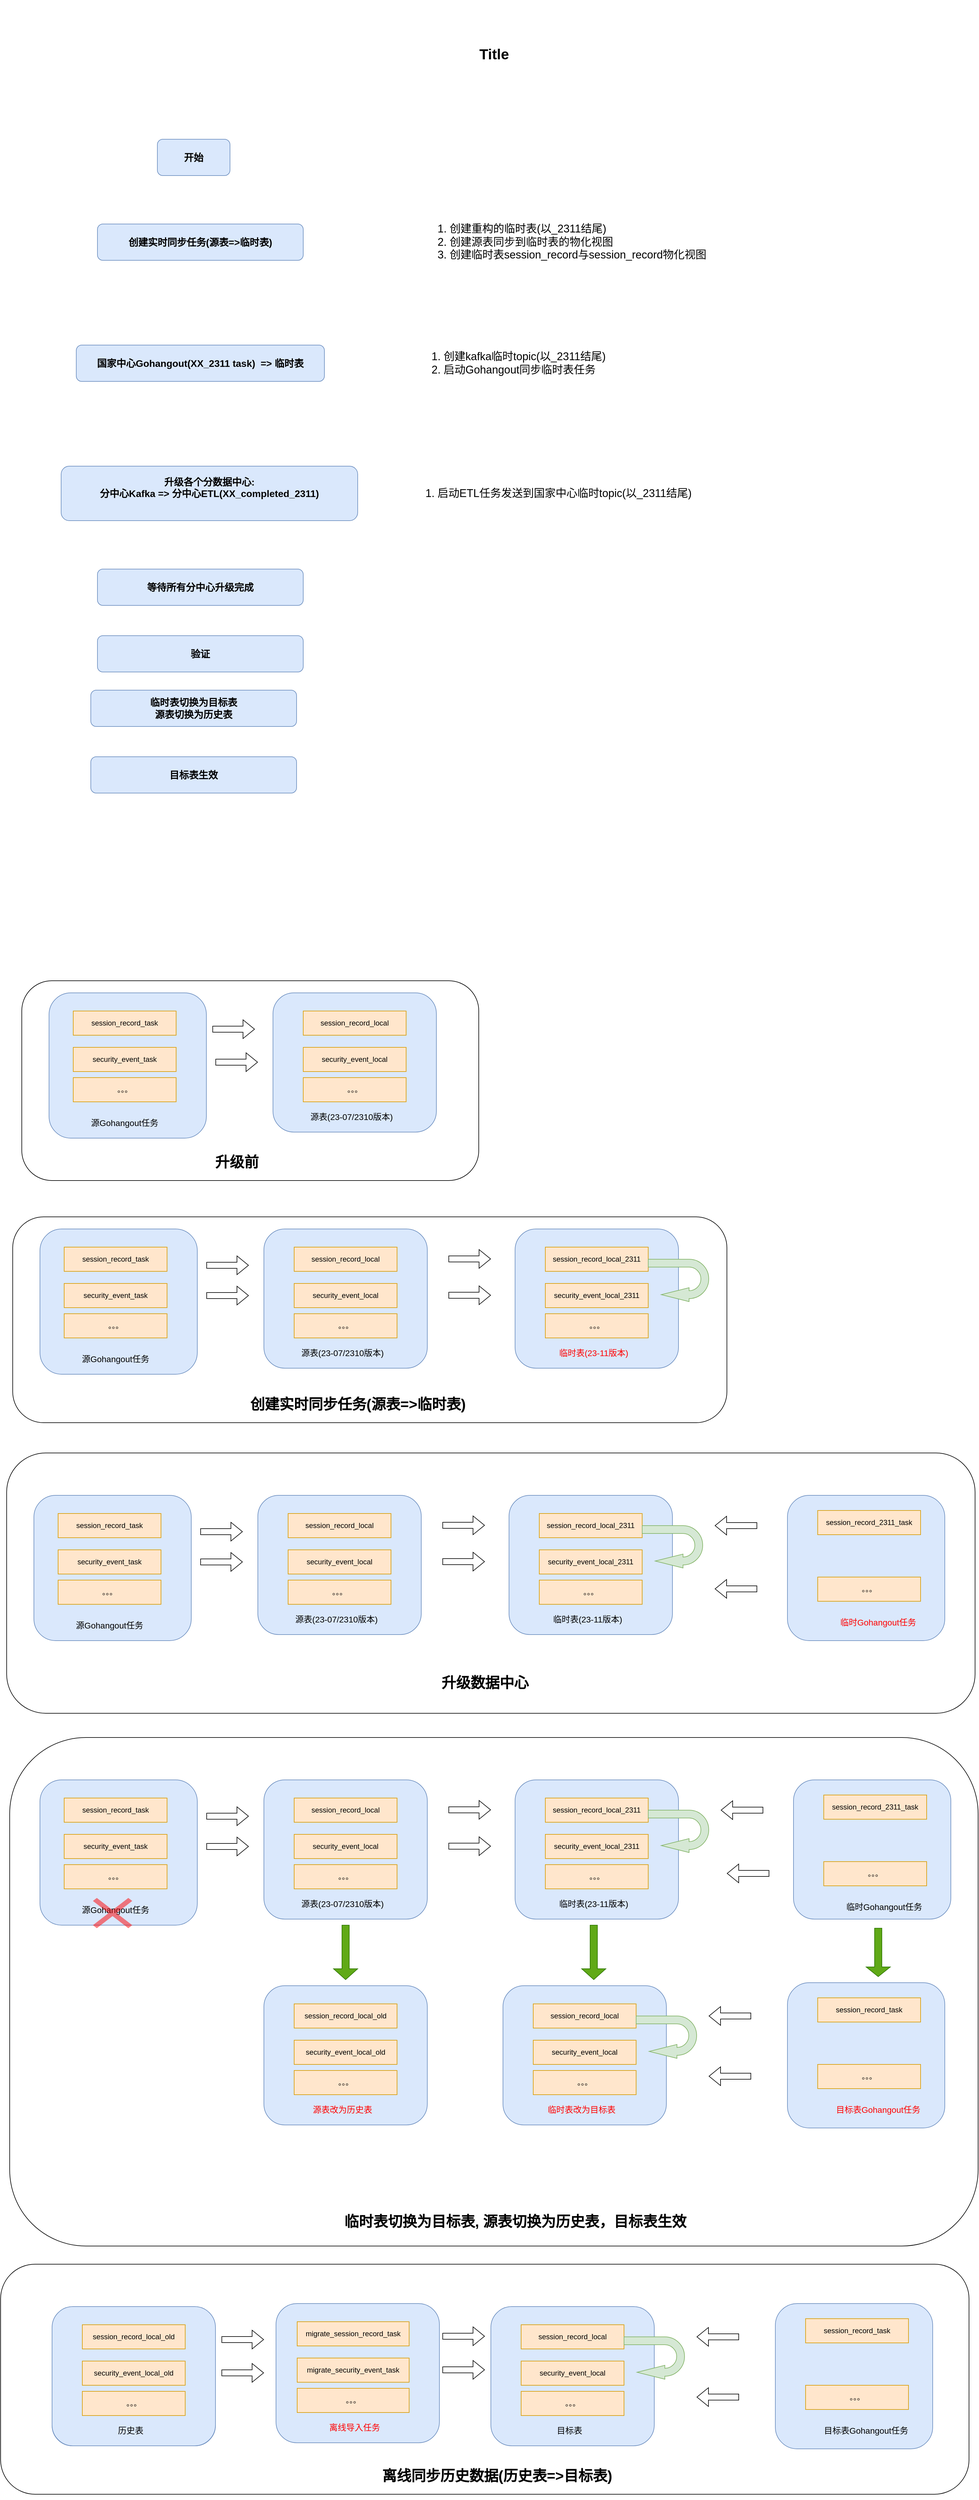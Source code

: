 <mxfile version="22.1.0" type="github">
  <diagram name="Page-1" id="74b105a0-9070-1c63-61bc-23e55f88626e">
    <mxGraphModel dx="2183" dy="2416" grid="1" gridSize="10" guides="1" tooltips="1" connect="1" arrows="1" fold="1" page="1" pageScale="1.5" pageWidth="1169" pageHeight="826" background="none" math="0" shadow="0">
      <root>
        <mxCell id="0" style=";html=1;" />
        <mxCell id="1" style=";html=1;" parent="0" />
        <mxCell id="10b056a9c633e61c-30" value="Title" style="text;strokeColor=none;fillColor=none;html=1;fontSize=24;fontStyle=1;verticalAlign=middle;align=center;" parent="1" vertex="1">
          <mxGeometry x="50" y="-180" width="1590" height="180" as="geometry" />
        </mxCell>
        <mxCell id="Q2I1ikt3H9KRh0XBNsud-1" value="&lt;font style=&quot;font-size: 16px;&quot;&gt;&lt;b&gt;创建实时同步任务(源表=&amp;gt;临时表)&lt;/b&gt;&lt;/font&gt;" style="rounded=1;whiteSpace=wrap;html=1;fillColor=#dae8fc;strokeColor=#6c8ebf;" vertex="1" parent="1">
          <mxGeometry x="190" y="190" width="340" height="60" as="geometry" />
        </mxCell>
        <mxCell id="Q2I1ikt3H9KRh0XBNsud-2" value="&lt;font style=&quot;font-size: 16px;&quot;&gt;&lt;b&gt;开始&lt;/b&gt;&lt;/font&gt;" style="rounded=1;whiteSpace=wrap;html=1;fillColor=#dae8fc;strokeColor=#6c8ebf;" vertex="1" parent="1">
          <mxGeometry x="289" y="50" width="120" height="60" as="geometry" />
        </mxCell>
        <mxCell id="Q2I1ikt3H9KRh0XBNsud-4" value="&lt;ol style=&quot;font-size: 18px;&quot;&gt;&lt;li style=&quot;&quot;&gt;创建重构的临时表(以_2311结尾)&lt;/li&gt;&lt;li&gt;创建源表同步到临时表的物化视图&lt;/li&gt;&lt;li&gt;创建临时表session_record与session_record物化视图&lt;/li&gt;&lt;/ol&gt;" style="text;strokeColor=none;fillColor=none;html=1;whiteSpace=wrap;verticalAlign=middle;overflow=hidden;" vertex="1" parent="1">
          <mxGeometry x="730" y="165" width="560" height="110" as="geometry" />
        </mxCell>
        <mxCell id="Q2I1ikt3H9KRh0XBNsud-16" value="&lt;font style=&quot;font-size: 16px;&quot;&gt;&lt;b&gt;国家中心Gohangout(XX_2311 task)&amp;nbsp; =&amp;gt; 临时表&lt;/b&gt;&lt;/font&gt;" style="rounded=1;whiteSpace=wrap;html=1;fillColor=#dae8fc;strokeColor=#6c8ebf;" vertex="1" parent="1">
          <mxGeometry x="155" y="390" width="410" height="60" as="geometry" />
        </mxCell>
        <mxCell id="Q2I1ikt3H9KRh0XBNsud-17" value="&lt;font style=&quot;font-size: 16px;&quot;&gt;&lt;b&gt;&lt;span style=&quot;font-size: 16px;&quot;&gt;升级各个分数据中心:&lt;br&gt;&lt;/span&gt;分中心Kafka =&amp;gt; 分中心ETL(XX_completed_2311)&lt;br&gt;&lt;br&gt;&lt;/b&gt;&lt;/font&gt;" style="rounded=1;whiteSpace=wrap;html=1;fillColor=#dae8fc;strokeColor=#6c8ebf;" vertex="1" parent="1">
          <mxGeometry x="130" y="590" width="490" height="90" as="geometry" />
        </mxCell>
        <mxCell id="Q2I1ikt3H9KRh0XBNsud-18" value="&lt;ol style=&quot;font-size: 18px;&quot;&gt;&lt;li style=&quot;&quot;&gt;创建kafka临时topic(以_2311结尾)&lt;/li&gt;&lt;li&gt;启动Gohangout同步临时表任务&lt;/li&gt;&lt;/ol&gt;" style="text;strokeColor=none;fillColor=none;html=1;whiteSpace=wrap;verticalAlign=middle;overflow=hidden;" vertex="1" parent="1">
          <mxGeometry x="720" y="365" width="420" height="110" as="geometry" />
        </mxCell>
        <mxCell id="Q2I1ikt3H9KRh0XBNsud-19" value="&lt;ol style=&quot;font-size: 18px;&quot;&gt;&lt;li style=&quot;&quot;&gt;启动ETL任务发送到国家中心临时topic(以_2311结尾)&lt;/li&gt;&lt;/ol&gt;" style="text;strokeColor=none;fillColor=none;html=1;whiteSpace=wrap;verticalAlign=middle;overflow=hidden;" vertex="1" parent="1">
          <mxGeometry x="710" y="580" width="520" height="110" as="geometry" />
        </mxCell>
        <mxCell id="Q2I1ikt3H9KRh0XBNsud-20" value="&lt;font style=&quot;font-size: 16px;&quot;&gt;&lt;b&gt;等待所有分中心升级完成&lt;/b&gt;&lt;/font&gt;" style="rounded=1;whiteSpace=wrap;html=1;fillColor=#dae8fc;strokeColor=#6c8ebf;" vertex="1" parent="1">
          <mxGeometry x="190" y="760" width="340" height="60" as="geometry" />
        </mxCell>
        <mxCell id="Q2I1ikt3H9KRh0XBNsud-21" value="&lt;b&gt;&lt;font style=&quot;font-size: 16px;&quot;&gt;临时表切换为目标表&lt;br&gt;源表切换为历史表&lt;/font&gt;&lt;/b&gt;" style="rounded=1;whiteSpace=wrap;html=1;fillColor=#dae8fc;strokeColor=#6c8ebf;" vertex="1" parent="1">
          <mxGeometry x="179" y="960" width="340" height="60" as="geometry" />
        </mxCell>
        <mxCell id="Q2I1ikt3H9KRh0XBNsud-22" value="&lt;font style=&quot;font-size: 16px;&quot;&gt;&lt;b&gt;目标表生效&lt;/b&gt;&lt;/font&gt;" style="rounded=1;whiteSpace=wrap;html=1;fillColor=#dae8fc;strokeColor=#6c8ebf;" vertex="1" parent="1">
          <mxGeometry x="179" y="1070" width="340" height="60" as="geometry" />
        </mxCell>
        <mxCell id="Q2I1ikt3H9KRh0XBNsud-23" value="&lt;span style=&quot;font-size: 16px;&quot;&gt;&lt;b&gt;验证&lt;/b&gt;&lt;/span&gt;" style="rounded=1;whiteSpace=wrap;html=1;fillColor=#dae8fc;strokeColor=#6c8ebf;" vertex="1" parent="1">
          <mxGeometry x="190" y="870" width="340" height="60" as="geometry" />
        </mxCell>
        <mxCell id="Q2I1ikt3H9KRh0XBNsud-24" value="" style="rounded=1;whiteSpace=wrap;html=1;" vertex="1" parent="1">
          <mxGeometry x="65" y="1440" width="755" height="330" as="geometry" />
        </mxCell>
        <mxCell id="Q2I1ikt3H9KRh0XBNsud-25" value="" style="rounded=1;whiteSpace=wrap;html=1;fillColor=#dae8fc;strokeColor=#6c8ebf;" vertex="1" parent="1">
          <mxGeometry x="480" y="1460" width="270" height="230" as="geometry" />
        </mxCell>
        <mxCell id="Q2I1ikt3H9KRh0XBNsud-26" value="" style="rounded=1;whiteSpace=wrap;html=1;fillColor=#dae8fc;strokeColor=#6c8ebf;" vertex="1" parent="1">
          <mxGeometry x="110" y="1460" width="260" height="240" as="geometry" />
        </mxCell>
        <mxCell id="Q2I1ikt3H9KRh0XBNsud-29" value="&lt;font style=&quot;font-size: 14px;&quot;&gt;源Gohangout任务&lt;/font&gt;" style="text;html=1;strokeColor=none;fillColor=none;align=center;verticalAlign=middle;whiteSpace=wrap;rounded=0;" vertex="1" parent="1">
          <mxGeometry x="170" y="1660" width="130" height="30" as="geometry" />
        </mxCell>
        <mxCell id="Q2I1ikt3H9KRh0XBNsud-30" value="&lt;font style=&quot;font-size: 14px;&quot;&gt;源表(23-07/2310版本)&lt;/font&gt;" style="text;html=1;strokeColor=none;fillColor=none;align=center;verticalAlign=middle;whiteSpace=wrap;rounded=0;" vertex="1" parent="1">
          <mxGeometry x="540" y="1650" width="140" height="30" as="geometry" />
        </mxCell>
        <mxCell id="Q2I1ikt3H9KRh0XBNsud-31" value="session_record_local" style="rounded=0;whiteSpace=wrap;html=1;fillColor=#ffe6cc;strokeColor=#d79b00;" vertex="1" parent="1">
          <mxGeometry x="530" y="1490" width="170" height="40" as="geometry" />
        </mxCell>
        <mxCell id="Q2I1ikt3H9KRh0XBNsud-32" value="security_event_local" style="rounded=0;whiteSpace=wrap;html=1;fillColor=#ffe6cc;strokeColor=#d79b00;" vertex="1" parent="1">
          <mxGeometry x="530" y="1550" width="170" height="40" as="geometry" />
        </mxCell>
        <mxCell id="Q2I1ikt3H9KRh0XBNsud-33" value="。。。" style="rounded=0;whiteSpace=wrap;html=1;fillColor=#ffe6cc;strokeColor=#d79b00;" vertex="1" parent="1">
          <mxGeometry x="530" y="1600" width="170" height="40" as="geometry" />
        </mxCell>
        <mxCell id="Q2I1ikt3H9KRh0XBNsud-34" value="session_record_task" style="rounded=0;whiteSpace=wrap;html=1;fillColor=#ffe6cc;strokeColor=#d79b00;" vertex="1" parent="1">
          <mxGeometry x="150" y="1490" width="170" height="40" as="geometry" />
        </mxCell>
        <mxCell id="Q2I1ikt3H9KRh0XBNsud-35" value="security_event_task" style="rounded=0;whiteSpace=wrap;html=1;fillColor=#ffe6cc;strokeColor=#d79b00;" vertex="1" parent="1">
          <mxGeometry x="150" y="1550" width="170" height="40" as="geometry" />
        </mxCell>
        <mxCell id="Q2I1ikt3H9KRh0XBNsud-36" value="。。。" style="rounded=0;whiteSpace=wrap;html=1;fillColor=#ffe6cc;strokeColor=#d79b00;" vertex="1" parent="1">
          <mxGeometry x="150" y="1600" width="170" height="40" as="geometry" />
        </mxCell>
        <mxCell id="Q2I1ikt3H9KRh0XBNsud-37" value="升级前" style="text;strokeColor=none;fillColor=none;html=1;fontSize=24;fontStyle=1;verticalAlign=middle;align=center;" vertex="1" parent="1">
          <mxGeometry x="370" y="1720" width="100" height="40" as="geometry" />
        </mxCell>
        <mxCell id="Q2I1ikt3H9KRh0XBNsud-43" value="" style="shape=flexArrow;endArrow=classic;html=1;rounded=0;" edge="1" parent="1">
          <mxGeometry width="50" height="50" relative="1" as="geometry">
            <mxPoint x="380" y="1520" as="sourcePoint" />
            <mxPoint x="450" y="1520" as="targetPoint" />
          </mxGeometry>
        </mxCell>
        <mxCell id="Q2I1ikt3H9KRh0XBNsud-44" value="" style="shape=flexArrow;endArrow=classic;html=1;rounded=0;" edge="1" parent="1">
          <mxGeometry width="50" height="50" relative="1" as="geometry">
            <mxPoint x="385" y="1574.5" as="sourcePoint" />
            <mxPoint x="455" y="1574.5" as="targetPoint" />
          </mxGeometry>
        </mxCell>
        <mxCell id="Q2I1ikt3H9KRh0XBNsud-45" value="" style="rounded=1;whiteSpace=wrap;html=1;" vertex="1" parent="1">
          <mxGeometry x="50" y="1830" width="1180" height="340" as="geometry" />
        </mxCell>
        <mxCell id="Q2I1ikt3H9KRh0XBNsud-46" value="" style="rounded=1;whiteSpace=wrap;html=1;fillColor=#dae8fc;strokeColor=#6c8ebf;" vertex="1" parent="1">
          <mxGeometry x="465" y="1850" width="270" height="230" as="geometry" />
        </mxCell>
        <mxCell id="Q2I1ikt3H9KRh0XBNsud-47" value="" style="rounded=1;whiteSpace=wrap;html=1;fillColor=#dae8fc;strokeColor=#6c8ebf;" vertex="1" parent="1">
          <mxGeometry x="95" y="1850" width="260" height="240" as="geometry" />
        </mxCell>
        <mxCell id="Q2I1ikt3H9KRh0XBNsud-48" value="&lt;font style=&quot;font-size: 14px;&quot;&gt;源Gohangout任务&lt;/font&gt;" style="text;html=1;strokeColor=none;fillColor=none;align=center;verticalAlign=middle;whiteSpace=wrap;rounded=0;" vertex="1" parent="1">
          <mxGeometry x="155" y="2050" width="130" height="30" as="geometry" />
        </mxCell>
        <mxCell id="Q2I1ikt3H9KRh0XBNsud-49" value="&lt;font style=&quot;font-size: 14px;&quot;&gt;源表(23-07/2310版本)&lt;/font&gt;" style="text;html=1;strokeColor=none;fillColor=none;align=center;verticalAlign=middle;whiteSpace=wrap;rounded=0;" vertex="1" parent="1">
          <mxGeometry x="525" y="2040" width="140" height="30" as="geometry" />
        </mxCell>
        <mxCell id="Q2I1ikt3H9KRh0XBNsud-50" value="session_record_local" style="rounded=0;whiteSpace=wrap;html=1;fillColor=#ffe6cc;strokeColor=#d79b00;" vertex="1" parent="1">
          <mxGeometry x="515" y="1880" width="170" height="40" as="geometry" />
        </mxCell>
        <mxCell id="Q2I1ikt3H9KRh0XBNsud-51" value="security_event_local" style="rounded=0;whiteSpace=wrap;html=1;fillColor=#ffe6cc;strokeColor=#d79b00;" vertex="1" parent="1">
          <mxGeometry x="515" y="1940" width="170" height="40" as="geometry" />
        </mxCell>
        <mxCell id="Q2I1ikt3H9KRh0XBNsud-52" value="。。。" style="rounded=0;whiteSpace=wrap;html=1;fillColor=#ffe6cc;strokeColor=#d79b00;" vertex="1" parent="1">
          <mxGeometry x="515" y="1990" width="170" height="40" as="geometry" />
        </mxCell>
        <mxCell id="Q2I1ikt3H9KRh0XBNsud-53" value="session_record_task" style="rounded=0;whiteSpace=wrap;html=1;fillColor=#ffe6cc;strokeColor=#d79b00;" vertex="1" parent="1">
          <mxGeometry x="135" y="1880" width="170" height="40" as="geometry" />
        </mxCell>
        <mxCell id="Q2I1ikt3H9KRh0XBNsud-54" value="security_event_task" style="rounded=0;whiteSpace=wrap;html=1;fillColor=#ffe6cc;strokeColor=#d79b00;" vertex="1" parent="1">
          <mxGeometry x="135" y="1940" width="170" height="40" as="geometry" />
        </mxCell>
        <mxCell id="Q2I1ikt3H9KRh0XBNsud-55" value="。。。" style="rounded=0;whiteSpace=wrap;html=1;fillColor=#ffe6cc;strokeColor=#d79b00;" vertex="1" parent="1">
          <mxGeometry x="135" y="1990" width="170" height="40" as="geometry" />
        </mxCell>
        <mxCell id="Q2I1ikt3H9KRh0XBNsud-56" value="创建实时同步任务(源表=&amp;gt;临时表)" style="text;strokeColor=none;fillColor=none;html=1;fontSize=24;fontStyle=1;verticalAlign=middle;align=center;" vertex="1" parent="1">
          <mxGeometry x="430" y="2120" width="380" height="40" as="geometry" />
        </mxCell>
        <mxCell id="Q2I1ikt3H9KRh0XBNsud-57" value="" style="shape=flexArrow;endArrow=classic;html=1;rounded=0;" edge="1" parent="1">
          <mxGeometry width="50" height="50" relative="1" as="geometry">
            <mxPoint x="370" y="1910" as="sourcePoint" />
            <mxPoint x="440" y="1910" as="targetPoint" />
          </mxGeometry>
        </mxCell>
        <mxCell id="Q2I1ikt3H9KRh0XBNsud-58" value="" style="shape=flexArrow;endArrow=classic;html=1;rounded=0;" edge="1" parent="1">
          <mxGeometry width="50" height="50" relative="1" as="geometry">
            <mxPoint x="370" y="1960" as="sourcePoint" />
            <mxPoint x="440" y="1960" as="targetPoint" />
          </mxGeometry>
        </mxCell>
        <mxCell id="Q2I1ikt3H9KRh0XBNsud-59" style="edgeStyle=orthogonalEdgeStyle;rounded=0;orthogonalLoop=1;jettySize=auto;html=1;exitX=0.5;exitY=1;exitDx=0;exitDy=0;" edge="1" parent="1" source="Q2I1ikt3H9KRh0XBNsud-45" target="Q2I1ikt3H9KRh0XBNsud-45">
          <mxGeometry relative="1" as="geometry" />
        </mxCell>
        <mxCell id="Q2I1ikt3H9KRh0XBNsud-61" value="" style="rounded=1;whiteSpace=wrap;html=1;fillColor=#dae8fc;strokeColor=#6c8ebf;" vertex="1" parent="1">
          <mxGeometry x="880" y="1850" width="270" height="230" as="geometry" />
        </mxCell>
        <mxCell id="Q2I1ikt3H9KRh0XBNsud-62" value="&lt;font color=&quot;#ff0000&quot; style=&quot;font-size: 14px;&quot;&gt;临时表(23-11版本)&lt;/font&gt;" style="text;html=1;strokeColor=none;fillColor=none;align=center;verticalAlign=middle;whiteSpace=wrap;rounded=0;" vertex="1" parent="1">
          <mxGeometry x="940" y="2040" width="140" height="30" as="geometry" />
        </mxCell>
        <mxCell id="Q2I1ikt3H9KRh0XBNsud-63" value="session_record_local_2311" style="rounded=0;whiteSpace=wrap;html=1;fillColor=#ffe6cc;strokeColor=#d79b00;" vertex="1" parent="1">
          <mxGeometry x="930" y="1880" width="170" height="40" as="geometry" />
        </mxCell>
        <mxCell id="Q2I1ikt3H9KRh0XBNsud-64" value="security_event_local_2311" style="rounded=0;whiteSpace=wrap;html=1;fillColor=#ffe6cc;strokeColor=#d79b00;" vertex="1" parent="1">
          <mxGeometry x="930" y="1940" width="170" height="40" as="geometry" />
        </mxCell>
        <mxCell id="Q2I1ikt3H9KRh0XBNsud-65" value="。。。" style="rounded=0;whiteSpace=wrap;html=1;fillColor=#ffe6cc;strokeColor=#d79b00;" vertex="1" parent="1">
          <mxGeometry x="930" y="1990" width="170" height="40" as="geometry" />
        </mxCell>
        <mxCell id="Q2I1ikt3H9KRh0XBNsud-66" value="" style="shape=flexArrow;endArrow=classic;html=1;rounded=0;" edge="1" parent="1">
          <mxGeometry width="50" height="50" relative="1" as="geometry">
            <mxPoint x="770" y="1899.5" as="sourcePoint" />
            <mxPoint x="840" y="1899.5" as="targetPoint" />
          </mxGeometry>
        </mxCell>
        <mxCell id="Q2I1ikt3H9KRh0XBNsud-67" value="" style="shape=flexArrow;endArrow=classic;html=1;rounded=0;" edge="1" parent="1">
          <mxGeometry width="50" height="50" relative="1" as="geometry">
            <mxPoint x="770" y="1959.5" as="sourcePoint" />
            <mxPoint x="840" y="1959.5" as="targetPoint" />
          </mxGeometry>
        </mxCell>
        <mxCell id="Q2I1ikt3H9KRh0XBNsud-85" value="" style="html=1;shadow=0;dashed=0;align=center;verticalAlign=middle;shape=mxgraph.arrows2.uTurnArrow;dy=6.5;arrowHead=23;dx2=46;direction=west;fontSize=10;fillColor=#d5e8d4;strokeColor=#82b366;fillOpacity=100;" vertex="1" parent="1">
          <mxGeometry x="1100" y="1900" width="100" height="70" as="geometry" />
        </mxCell>
        <mxCell id="Q2I1ikt3H9KRh0XBNsud-89" value="" style="rounded=1;whiteSpace=wrap;html=1;" vertex="1" parent="1">
          <mxGeometry x="40" y="2220" width="1600" height="430" as="geometry" />
        </mxCell>
        <mxCell id="Q2I1ikt3H9KRh0XBNsud-90" value="" style="rounded=1;whiteSpace=wrap;html=1;fillColor=#dae8fc;strokeColor=#6c8ebf;" vertex="1" parent="1">
          <mxGeometry x="455" y="2290" width="270" height="230" as="geometry" />
        </mxCell>
        <mxCell id="Q2I1ikt3H9KRh0XBNsud-91" value="" style="rounded=1;whiteSpace=wrap;html=1;fillColor=#dae8fc;strokeColor=#6c8ebf;" vertex="1" parent="1">
          <mxGeometry x="85" y="2290" width="260" height="240" as="geometry" />
        </mxCell>
        <mxCell id="Q2I1ikt3H9KRh0XBNsud-92" value="&lt;font style=&quot;font-size: 14px;&quot;&gt;源Gohangout任务&lt;/font&gt;" style="text;html=1;strokeColor=none;fillColor=none;align=center;verticalAlign=middle;whiteSpace=wrap;rounded=0;" vertex="1" parent="1">
          <mxGeometry x="145" y="2490" width="130" height="30" as="geometry" />
        </mxCell>
        <mxCell id="Q2I1ikt3H9KRh0XBNsud-93" value="&lt;font style=&quot;font-size: 14px;&quot;&gt;源表(23-07/2310版本)&lt;/font&gt;" style="text;html=1;strokeColor=none;fillColor=none;align=center;verticalAlign=middle;whiteSpace=wrap;rounded=0;" vertex="1" parent="1">
          <mxGeometry x="515" y="2480" width="140" height="30" as="geometry" />
        </mxCell>
        <mxCell id="Q2I1ikt3H9KRh0XBNsud-94" value="session_record_local" style="rounded=0;whiteSpace=wrap;html=1;fillColor=#ffe6cc;strokeColor=#d79b00;" vertex="1" parent="1">
          <mxGeometry x="505" y="2320" width="170" height="40" as="geometry" />
        </mxCell>
        <mxCell id="Q2I1ikt3H9KRh0XBNsud-95" value="security_event_local" style="rounded=0;whiteSpace=wrap;html=1;fillColor=#ffe6cc;strokeColor=#d79b00;" vertex="1" parent="1">
          <mxGeometry x="505" y="2380" width="170" height="40" as="geometry" />
        </mxCell>
        <mxCell id="Q2I1ikt3H9KRh0XBNsud-96" value="。。。" style="rounded=0;whiteSpace=wrap;html=1;fillColor=#ffe6cc;strokeColor=#d79b00;" vertex="1" parent="1">
          <mxGeometry x="505" y="2430" width="170" height="40" as="geometry" />
        </mxCell>
        <mxCell id="Q2I1ikt3H9KRh0XBNsud-97" value="session_record_task" style="rounded=0;whiteSpace=wrap;html=1;fillColor=#ffe6cc;strokeColor=#d79b00;" vertex="1" parent="1">
          <mxGeometry x="125" y="2320" width="170" height="40" as="geometry" />
        </mxCell>
        <mxCell id="Q2I1ikt3H9KRh0XBNsud-98" value="security_event_task" style="rounded=0;whiteSpace=wrap;html=1;fillColor=#ffe6cc;strokeColor=#d79b00;" vertex="1" parent="1">
          <mxGeometry x="125" y="2380" width="170" height="40" as="geometry" />
        </mxCell>
        <mxCell id="Q2I1ikt3H9KRh0XBNsud-99" value="。。。" style="rounded=0;whiteSpace=wrap;html=1;fillColor=#ffe6cc;strokeColor=#d79b00;" vertex="1" parent="1">
          <mxGeometry x="125" y="2430" width="170" height="40" as="geometry" />
        </mxCell>
        <mxCell id="Q2I1ikt3H9KRh0XBNsud-100" value="升级数据中心" style="text;strokeColor=none;fillColor=none;html=1;fontSize=24;fontStyle=1;verticalAlign=middle;align=center;" vertex="1" parent="1">
          <mxGeometry x="640" y="2580" width="380" height="40" as="geometry" />
        </mxCell>
        <mxCell id="Q2I1ikt3H9KRh0XBNsud-101" value="" style="shape=flexArrow;endArrow=classic;html=1;rounded=0;" edge="1" parent="1">
          <mxGeometry width="50" height="50" relative="1" as="geometry">
            <mxPoint x="360" y="2350" as="sourcePoint" />
            <mxPoint x="430" y="2350" as="targetPoint" />
          </mxGeometry>
        </mxCell>
        <mxCell id="Q2I1ikt3H9KRh0XBNsud-102" value="" style="shape=flexArrow;endArrow=classic;html=1;rounded=0;" edge="1" parent="1">
          <mxGeometry width="50" height="50" relative="1" as="geometry">
            <mxPoint x="360" y="2400" as="sourcePoint" />
            <mxPoint x="430" y="2400" as="targetPoint" />
          </mxGeometry>
        </mxCell>
        <mxCell id="Q2I1ikt3H9KRh0XBNsud-103" style="edgeStyle=orthogonalEdgeStyle;rounded=0;orthogonalLoop=1;jettySize=auto;html=1;exitX=0.5;exitY=1;exitDx=0;exitDy=0;" edge="1" parent="1" source="Q2I1ikt3H9KRh0XBNsud-89" target="Q2I1ikt3H9KRh0XBNsud-89">
          <mxGeometry relative="1" as="geometry" />
        </mxCell>
        <mxCell id="Q2I1ikt3H9KRh0XBNsud-104" value="" style="rounded=1;whiteSpace=wrap;html=1;fillColor=#dae8fc;strokeColor=#6c8ebf;" vertex="1" parent="1">
          <mxGeometry x="870" y="2290" width="270" height="230" as="geometry" />
        </mxCell>
        <mxCell id="Q2I1ikt3H9KRh0XBNsud-105" value="&lt;font style=&quot;font-size: 14px;&quot;&gt;临时表(23-11版本)&lt;/font&gt;" style="text;html=1;strokeColor=none;fillColor=none;align=center;verticalAlign=middle;whiteSpace=wrap;rounded=0;" vertex="1" parent="1">
          <mxGeometry x="930" y="2480" width="140" height="30" as="geometry" />
        </mxCell>
        <mxCell id="Q2I1ikt3H9KRh0XBNsud-106" value="session_record_local_2311" style="rounded=0;whiteSpace=wrap;html=1;fillColor=#ffe6cc;strokeColor=#d79b00;" vertex="1" parent="1">
          <mxGeometry x="920" y="2320" width="170" height="40" as="geometry" />
        </mxCell>
        <mxCell id="Q2I1ikt3H9KRh0XBNsud-107" value="security_event_local_2311" style="rounded=0;whiteSpace=wrap;html=1;fillColor=#ffe6cc;strokeColor=#d79b00;" vertex="1" parent="1">
          <mxGeometry x="920" y="2380" width="170" height="40" as="geometry" />
        </mxCell>
        <mxCell id="Q2I1ikt3H9KRh0XBNsud-108" value="。。。" style="rounded=0;whiteSpace=wrap;html=1;fillColor=#ffe6cc;strokeColor=#d79b00;" vertex="1" parent="1">
          <mxGeometry x="920" y="2430" width="170" height="40" as="geometry" />
        </mxCell>
        <mxCell id="Q2I1ikt3H9KRh0XBNsud-109" value="" style="shape=flexArrow;endArrow=classic;html=1;rounded=0;" edge="1" parent="1">
          <mxGeometry width="50" height="50" relative="1" as="geometry">
            <mxPoint x="760" y="2339.5" as="sourcePoint" />
            <mxPoint x="830" y="2339.5" as="targetPoint" />
          </mxGeometry>
        </mxCell>
        <mxCell id="Q2I1ikt3H9KRh0XBNsud-110" value="" style="shape=flexArrow;endArrow=classic;html=1;rounded=0;" edge="1" parent="1">
          <mxGeometry width="50" height="50" relative="1" as="geometry">
            <mxPoint x="760" y="2399.5" as="sourcePoint" />
            <mxPoint x="830" y="2399.5" as="targetPoint" />
          </mxGeometry>
        </mxCell>
        <mxCell id="Q2I1ikt3H9KRh0XBNsud-111" value="" style="html=1;shadow=0;dashed=0;align=center;verticalAlign=middle;shape=mxgraph.arrows2.uTurnArrow;dy=6.5;arrowHead=23;dx2=46;direction=west;fontSize=10;fillColor=#d5e8d4;strokeColor=#82b366;fillOpacity=100;" vertex="1" parent="1">
          <mxGeometry x="1090" y="2340" width="100" height="70" as="geometry" />
        </mxCell>
        <mxCell id="Q2I1ikt3H9KRh0XBNsud-112" value="" style="rounded=1;whiteSpace=wrap;html=1;fillColor=#dae8fc;strokeColor=#6c8ebf;" vertex="1" parent="1">
          <mxGeometry x="1330" y="2290" width="260" height="240" as="geometry" />
        </mxCell>
        <mxCell id="Q2I1ikt3H9KRh0XBNsud-113" value="&lt;font color=&quot;#ff0000&quot; style=&quot;font-size: 14px;&quot;&gt;临时Gohangout任务&lt;/font&gt;" style="text;html=1;strokeColor=none;fillColor=none;align=center;verticalAlign=middle;whiteSpace=wrap;rounded=0;" vertex="1" parent="1">
          <mxGeometry x="1400" y="2485" width="160" height="30" as="geometry" />
        </mxCell>
        <mxCell id="Q2I1ikt3H9KRh0XBNsud-114" value="session_record_2311_task" style="rounded=0;whiteSpace=wrap;html=1;fillColor=#ffe6cc;strokeColor=#d79b00;" vertex="1" parent="1">
          <mxGeometry x="1380" y="2315" width="170" height="40" as="geometry" />
        </mxCell>
        <mxCell id="Q2I1ikt3H9KRh0XBNsud-116" value="。。。" style="rounded=0;whiteSpace=wrap;html=1;fillColor=#ffe6cc;strokeColor=#d79b00;" vertex="1" parent="1">
          <mxGeometry x="1380" y="2425" width="170" height="40" as="geometry" />
        </mxCell>
        <mxCell id="Q2I1ikt3H9KRh0XBNsud-118" value="" style="shape=flexArrow;endArrow=classic;html=1;rounded=0;" edge="1" parent="1">
          <mxGeometry width="50" height="50" relative="1" as="geometry">
            <mxPoint x="1280" y="2340" as="sourcePoint" />
            <mxPoint x="1210" y="2340" as="targetPoint" />
          </mxGeometry>
        </mxCell>
        <mxCell id="Q2I1ikt3H9KRh0XBNsud-119" value="" style="shape=flexArrow;endArrow=classic;html=1;rounded=0;" edge="1" parent="1">
          <mxGeometry width="50" height="50" relative="1" as="geometry">
            <mxPoint x="1280" y="2444.5" as="sourcePoint" />
            <mxPoint x="1210" y="2444.5" as="targetPoint" />
          </mxGeometry>
        </mxCell>
        <mxCell id="Q2I1ikt3H9KRh0XBNsud-136" value="" style="rounded=1;whiteSpace=wrap;html=1;" vertex="1" parent="1">
          <mxGeometry x="45" y="2690" width="1600" height="840" as="geometry" />
        </mxCell>
        <mxCell id="Q2I1ikt3H9KRh0XBNsud-137" value="" style="rounded=1;whiteSpace=wrap;html=1;fillColor=#dae8fc;strokeColor=#6c8ebf;" vertex="1" parent="1">
          <mxGeometry x="465" y="2760" width="270" height="230" as="geometry" />
        </mxCell>
        <mxCell id="Q2I1ikt3H9KRh0XBNsud-138" value="" style="rounded=1;whiteSpace=wrap;html=1;fillColor=#dae8fc;strokeColor=#6c8ebf;" vertex="1" parent="1">
          <mxGeometry x="95" y="2760" width="260" height="240" as="geometry" />
        </mxCell>
        <mxCell id="Q2I1ikt3H9KRh0XBNsud-139" value="&lt;font style=&quot;font-size: 14px;&quot;&gt;源Gohangout任务&lt;/font&gt;" style="text;html=1;strokeColor=none;fillColor=none;align=center;verticalAlign=middle;whiteSpace=wrap;rounded=0;" vertex="1" parent="1">
          <mxGeometry x="155" y="2960" width="130" height="30" as="geometry" />
        </mxCell>
        <mxCell id="Q2I1ikt3H9KRh0XBNsud-140" value="&lt;font style=&quot;font-size: 14px;&quot;&gt;源表(23-07/2310版本)&lt;/font&gt;" style="text;html=1;strokeColor=none;fillColor=none;align=center;verticalAlign=middle;whiteSpace=wrap;rounded=0;" vertex="1" parent="1">
          <mxGeometry x="525" y="2950" width="140" height="30" as="geometry" />
        </mxCell>
        <mxCell id="Q2I1ikt3H9KRh0XBNsud-141" value="session_record_local" style="rounded=0;whiteSpace=wrap;html=1;fillColor=#ffe6cc;strokeColor=#d79b00;" vertex="1" parent="1">
          <mxGeometry x="515" y="2790" width="170" height="40" as="geometry" />
        </mxCell>
        <mxCell id="Q2I1ikt3H9KRh0XBNsud-142" value="security_event_local" style="rounded=0;whiteSpace=wrap;html=1;fillColor=#ffe6cc;strokeColor=#d79b00;" vertex="1" parent="1">
          <mxGeometry x="515" y="2850" width="170" height="40" as="geometry" />
        </mxCell>
        <mxCell id="Q2I1ikt3H9KRh0XBNsud-143" value="。。。" style="rounded=0;whiteSpace=wrap;html=1;fillColor=#ffe6cc;strokeColor=#d79b00;" vertex="1" parent="1">
          <mxGeometry x="515" y="2900" width="170" height="40" as="geometry" />
        </mxCell>
        <mxCell id="Q2I1ikt3H9KRh0XBNsud-144" value="session_record_task" style="rounded=0;whiteSpace=wrap;html=1;fillColor=#ffe6cc;strokeColor=#d79b00;" vertex="1" parent="1">
          <mxGeometry x="135" y="2790" width="170" height="40" as="geometry" />
        </mxCell>
        <mxCell id="Q2I1ikt3H9KRh0XBNsud-145" value="security_event_task" style="rounded=0;whiteSpace=wrap;html=1;fillColor=#ffe6cc;strokeColor=#d79b00;" vertex="1" parent="1">
          <mxGeometry x="135" y="2850" width="170" height="40" as="geometry" />
        </mxCell>
        <mxCell id="Q2I1ikt3H9KRh0XBNsud-146" value="。。。" style="rounded=0;whiteSpace=wrap;html=1;fillColor=#ffe6cc;strokeColor=#d79b00;" vertex="1" parent="1">
          <mxGeometry x="135" y="2900" width="170" height="40" as="geometry" />
        </mxCell>
        <mxCell id="Q2I1ikt3H9KRh0XBNsud-147" value="临时表切换为目标表, 源表切换为历史表，目标表生效" style="text;strokeColor=none;fillColor=none;html=1;fontSize=24;fontStyle=1;verticalAlign=middle;align=center;" vertex="1" parent="1">
          <mxGeometry x="580" y="3470" width="600" height="40" as="geometry" />
        </mxCell>
        <mxCell id="Q2I1ikt3H9KRh0XBNsud-148" value="" style="shape=flexArrow;endArrow=classic;html=1;rounded=0;" edge="1" parent="1">
          <mxGeometry width="50" height="50" relative="1" as="geometry">
            <mxPoint x="370" y="2820" as="sourcePoint" />
            <mxPoint x="440" y="2820" as="targetPoint" />
          </mxGeometry>
        </mxCell>
        <mxCell id="Q2I1ikt3H9KRh0XBNsud-149" value="" style="shape=flexArrow;endArrow=classic;html=1;rounded=0;" edge="1" parent="1">
          <mxGeometry width="50" height="50" relative="1" as="geometry">
            <mxPoint x="370" y="2870" as="sourcePoint" />
            <mxPoint x="440" y="2870" as="targetPoint" />
          </mxGeometry>
        </mxCell>
        <mxCell id="Q2I1ikt3H9KRh0XBNsud-150" style="edgeStyle=orthogonalEdgeStyle;rounded=0;orthogonalLoop=1;jettySize=auto;html=1;exitX=0.5;exitY=1;exitDx=0;exitDy=0;" edge="1" parent="1" source="Q2I1ikt3H9KRh0XBNsud-136" target="Q2I1ikt3H9KRh0XBNsud-136">
          <mxGeometry relative="1" as="geometry" />
        </mxCell>
        <mxCell id="Q2I1ikt3H9KRh0XBNsud-151" value="" style="rounded=1;whiteSpace=wrap;html=1;fillColor=#dae8fc;strokeColor=#6c8ebf;" vertex="1" parent="1">
          <mxGeometry x="880" y="2760" width="270" height="230" as="geometry" />
        </mxCell>
        <mxCell id="Q2I1ikt3H9KRh0XBNsud-152" value="&lt;font style=&quot;font-size: 14px;&quot;&gt;临时表(23-11版本)&lt;/font&gt;" style="text;html=1;strokeColor=none;fillColor=none;align=center;verticalAlign=middle;whiteSpace=wrap;rounded=0;" vertex="1" parent="1">
          <mxGeometry x="940" y="2950" width="140" height="30" as="geometry" />
        </mxCell>
        <mxCell id="Q2I1ikt3H9KRh0XBNsud-153" value="session_record_local_2311" style="rounded=0;whiteSpace=wrap;html=1;fillColor=#ffe6cc;strokeColor=#d79b00;" vertex="1" parent="1">
          <mxGeometry x="930" y="2790" width="170" height="40" as="geometry" />
        </mxCell>
        <mxCell id="Q2I1ikt3H9KRh0XBNsud-154" value="security_event_local_2311" style="rounded=0;whiteSpace=wrap;html=1;fillColor=#ffe6cc;strokeColor=#d79b00;" vertex="1" parent="1">
          <mxGeometry x="930" y="2850" width="170" height="40" as="geometry" />
        </mxCell>
        <mxCell id="Q2I1ikt3H9KRh0XBNsud-155" value="。。。" style="rounded=0;whiteSpace=wrap;html=1;fillColor=#ffe6cc;strokeColor=#d79b00;" vertex="1" parent="1">
          <mxGeometry x="930" y="2900" width="170" height="40" as="geometry" />
        </mxCell>
        <mxCell id="Q2I1ikt3H9KRh0XBNsud-156" value="" style="shape=flexArrow;endArrow=classic;html=1;rounded=0;" edge="1" parent="1">
          <mxGeometry width="50" height="50" relative="1" as="geometry">
            <mxPoint x="770" y="2809.5" as="sourcePoint" />
            <mxPoint x="840" y="2809.5" as="targetPoint" />
          </mxGeometry>
        </mxCell>
        <mxCell id="Q2I1ikt3H9KRh0XBNsud-157" value="" style="shape=flexArrow;endArrow=classic;html=1;rounded=0;" edge="1" parent="1">
          <mxGeometry width="50" height="50" relative="1" as="geometry">
            <mxPoint x="770" y="2869.5" as="sourcePoint" />
            <mxPoint x="840" y="2869.5" as="targetPoint" />
          </mxGeometry>
        </mxCell>
        <mxCell id="Q2I1ikt3H9KRh0XBNsud-158" value="" style="html=1;shadow=0;dashed=0;align=center;verticalAlign=middle;shape=mxgraph.arrows2.uTurnArrow;dy=6.5;arrowHead=23;dx2=46;direction=west;fontSize=10;fillColor=#d5e8d4;strokeColor=#82b366;fillOpacity=100;" vertex="1" parent="1">
          <mxGeometry x="1100" y="2810" width="100" height="70" as="geometry" />
        </mxCell>
        <mxCell id="Q2I1ikt3H9KRh0XBNsud-159" value="" style="rounded=1;whiteSpace=wrap;html=1;fillColor=#dae8fc;strokeColor=#6c8ebf;" vertex="1" parent="1">
          <mxGeometry x="1340" y="2760" width="260" height="230" as="geometry" />
        </mxCell>
        <mxCell id="Q2I1ikt3H9KRh0XBNsud-160" value="&lt;font style=&quot;font-size: 14px;&quot;&gt;临时Gohangout任务&lt;/font&gt;" style="text;html=1;strokeColor=none;fillColor=none;align=center;verticalAlign=middle;whiteSpace=wrap;rounded=0;" vertex="1" parent="1">
          <mxGeometry x="1410" y="2955" width="160" height="30" as="geometry" />
        </mxCell>
        <mxCell id="Q2I1ikt3H9KRh0XBNsud-161" value="session_record_2311_task" style="rounded=0;whiteSpace=wrap;html=1;fillColor=#ffe6cc;strokeColor=#d79b00;" vertex="1" parent="1">
          <mxGeometry x="1390" y="2785" width="170" height="40" as="geometry" />
        </mxCell>
        <mxCell id="Q2I1ikt3H9KRh0XBNsud-163" value="。。。" style="rounded=0;whiteSpace=wrap;html=1;fillColor=#ffe6cc;strokeColor=#d79b00;" vertex="1" parent="1">
          <mxGeometry x="1390" y="2895" width="170" height="40" as="geometry" />
        </mxCell>
        <mxCell id="Q2I1ikt3H9KRh0XBNsud-164" value="" style="shape=flexArrow;endArrow=classic;html=1;rounded=0;" edge="1" parent="1">
          <mxGeometry width="50" height="50" relative="1" as="geometry">
            <mxPoint x="1290" y="2810" as="sourcePoint" />
            <mxPoint x="1220" y="2810" as="targetPoint" />
          </mxGeometry>
        </mxCell>
        <mxCell id="Q2I1ikt3H9KRh0XBNsud-165" value="" style="shape=flexArrow;endArrow=classic;html=1;rounded=0;" edge="1" parent="1">
          <mxGeometry width="50" height="50" relative="1" as="geometry">
            <mxPoint x="1300" y="2914.5" as="sourcePoint" />
            <mxPoint x="1230" y="2914.5" as="targetPoint" />
          </mxGeometry>
        </mxCell>
        <mxCell id="Q2I1ikt3H9KRh0XBNsud-166" value="" style="rounded=1;whiteSpace=wrap;html=1;fillColor=#dae8fc;strokeColor=#6c8ebf;" vertex="1" parent="1">
          <mxGeometry x="465" y="3100" width="270" height="230" as="geometry" />
        </mxCell>
        <mxCell id="Q2I1ikt3H9KRh0XBNsud-167" value="&lt;font color=&quot;#ff0000&quot; style=&quot;font-size: 14px;&quot;&gt;源表改为历史表&lt;/font&gt;" style="text;html=1;strokeColor=none;fillColor=none;align=center;verticalAlign=middle;whiteSpace=wrap;rounded=0;" vertex="1" parent="1">
          <mxGeometry x="525" y="3290" width="140" height="30" as="geometry" />
        </mxCell>
        <mxCell id="Q2I1ikt3H9KRh0XBNsud-168" value="session_record_local_old" style="rounded=0;whiteSpace=wrap;html=1;fillColor=#ffe6cc;strokeColor=#d79b00;" vertex="1" parent="1">
          <mxGeometry x="515" y="3130" width="170" height="40" as="geometry" />
        </mxCell>
        <mxCell id="Q2I1ikt3H9KRh0XBNsud-169" value="security_event_local_old" style="rounded=0;whiteSpace=wrap;html=1;fillColor=#ffe6cc;strokeColor=#d79b00;" vertex="1" parent="1">
          <mxGeometry x="515" y="3190" width="170" height="40" as="geometry" />
        </mxCell>
        <mxCell id="Q2I1ikt3H9KRh0XBNsud-170" value="。。。" style="rounded=0;whiteSpace=wrap;html=1;fillColor=#ffe6cc;strokeColor=#d79b00;" vertex="1" parent="1">
          <mxGeometry x="515" y="3240" width="170" height="40" as="geometry" />
        </mxCell>
        <mxCell id="Q2I1ikt3H9KRh0XBNsud-171" value="" style="rounded=1;whiteSpace=wrap;html=1;fillColor=#dae8fc;strokeColor=#6c8ebf;" vertex="1" parent="1">
          <mxGeometry x="860" y="3100" width="270" height="230" as="geometry" />
        </mxCell>
        <mxCell id="Q2I1ikt3H9KRh0XBNsud-172" value="&lt;font color=&quot;#ff0000&quot; style=&quot;font-size: 14px;&quot;&gt;临时表改为目标表&lt;/font&gt;" style="text;html=1;strokeColor=none;fillColor=none;align=center;verticalAlign=middle;whiteSpace=wrap;rounded=0;" vertex="1" parent="1">
          <mxGeometry x="920" y="3290" width="140" height="30" as="geometry" />
        </mxCell>
        <mxCell id="Q2I1ikt3H9KRh0XBNsud-173" value="session_record_local" style="rounded=0;whiteSpace=wrap;html=1;fillColor=#ffe6cc;strokeColor=#d79b00;" vertex="1" parent="1">
          <mxGeometry x="910" y="3130" width="170" height="40" as="geometry" />
        </mxCell>
        <mxCell id="Q2I1ikt3H9KRh0XBNsud-174" value="security_event_local" style="rounded=0;whiteSpace=wrap;html=1;fillColor=#ffe6cc;strokeColor=#d79b00;" vertex="1" parent="1">
          <mxGeometry x="910" y="3190" width="170" height="40" as="geometry" />
        </mxCell>
        <mxCell id="Q2I1ikt3H9KRh0XBNsud-175" value="。。。" style="rounded=0;whiteSpace=wrap;html=1;fillColor=#ffe6cc;strokeColor=#d79b00;" vertex="1" parent="1">
          <mxGeometry x="910" y="3240" width="170" height="40" as="geometry" />
        </mxCell>
        <mxCell id="Q2I1ikt3H9KRh0XBNsud-176" value="" style="html=1;shadow=0;dashed=0;align=center;verticalAlign=middle;shape=mxgraph.arrows2.uTurnArrow;dy=6.5;arrowHead=23;dx2=46;direction=west;fontSize=10;fillColor=#d5e8d4;strokeColor=#82b366;fillOpacity=100;" vertex="1" parent="1">
          <mxGeometry x="1080" y="3150" width="100" height="70" as="geometry" />
        </mxCell>
        <mxCell id="Q2I1ikt3H9KRh0XBNsud-185" value="" style="rounded=1;whiteSpace=wrap;html=1;fillColor=#dae8fc;strokeColor=#6c8ebf;" vertex="1" parent="1">
          <mxGeometry x="1330" y="3095" width="260" height="240" as="geometry" />
        </mxCell>
        <mxCell id="Q2I1ikt3H9KRh0XBNsud-186" value="&lt;font color=&quot;#ff0000&quot; style=&quot;font-size: 14px;&quot;&gt;目标表Gohangout任务&lt;/font&gt;" style="text;html=1;strokeColor=none;fillColor=none;align=center;verticalAlign=middle;whiteSpace=wrap;rounded=0;" vertex="1" parent="1">
          <mxGeometry x="1400" y="3290" width="160" height="30" as="geometry" />
        </mxCell>
        <mxCell id="Q2I1ikt3H9KRh0XBNsud-187" value="session_record_task" style="rounded=0;whiteSpace=wrap;html=1;fillColor=#ffe6cc;strokeColor=#d79b00;" vertex="1" parent="1">
          <mxGeometry x="1380" y="3120" width="170" height="40" as="geometry" />
        </mxCell>
        <mxCell id="Q2I1ikt3H9KRh0XBNsud-189" value="。。。" style="rounded=0;whiteSpace=wrap;html=1;fillColor=#ffe6cc;strokeColor=#d79b00;" vertex="1" parent="1">
          <mxGeometry x="1380" y="3230" width="170" height="40" as="geometry" />
        </mxCell>
        <mxCell id="Q2I1ikt3H9KRh0XBNsud-190" value="" style="shape=flexArrow;endArrow=classic;html=1;rounded=0;" edge="1" parent="1">
          <mxGeometry width="50" height="50" relative="1" as="geometry">
            <mxPoint x="1270" y="3150" as="sourcePoint" />
            <mxPoint x="1200" y="3150" as="targetPoint" />
          </mxGeometry>
        </mxCell>
        <mxCell id="Q2I1ikt3H9KRh0XBNsud-191" value="" style="shape=flexArrow;endArrow=classic;html=1;rounded=0;" edge="1" parent="1">
          <mxGeometry width="50" height="50" relative="1" as="geometry">
            <mxPoint x="1270" y="3249.5" as="sourcePoint" />
            <mxPoint x="1200" y="3249.5" as="targetPoint" />
          </mxGeometry>
        </mxCell>
        <mxCell id="Q2I1ikt3H9KRh0XBNsud-192" value="" style="rounded=1;whiteSpace=wrap;html=1;" vertex="1" parent="1">
          <mxGeometry x="30" y="3560" width="1600" height="380" as="geometry" />
        </mxCell>
        <mxCell id="Q2I1ikt3H9KRh0XBNsud-203" value="离线同步历史数据(历史表=&amp;gt;目标表)" style="text;strokeColor=none;fillColor=none;html=1;fontSize=24;fontStyle=1;verticalAlign=middle;align=center;" vertex="1" parent="1">
          <mxGeometry x="550" y="3890" width="600" height="40" as="geometry" />
        </mxCell>
        <mxCell id="Q2I1ikt3H9KRh0XBNsud-206" style="edgeStyle=orthogonalEdgeStyle;rounded=0;orthogonalLoop=1;jettySize=auto;html=1;exitX=0.5;exitY=1;exitDx=0;exitDy=0;" edge="1" parent="1" source="Q2I1ikt3H9KRh0XBNsud-192" target="Q2I1ikt3H9KRh0XBNsud-192">
          <mxGeometry relative="1" as="geometry" />
        </mxCell>
        <mxCell id="Q2I1ikt3H9KRh0XBNsud-222" value="&lt;font style=&quot;font-size: 14px;&quot;&gt;历史表&lt;/font&gt;" style="text;html=1;strokeColor=none;fillColor=none;align=center;verticalAlign=middle;whiteSpace=wrap;rounded=0;" vertex="1" parent="1">
          <mxGeometry x="200" y="3820" width="140" height="30" as="geometry" />
        </mxCell>
        <mxCell id="Q2I1ikt3H9KRh0XBNsud-223" value="session_record_local_old" style="rounded=0;whiteSpace=wrap;html=1;fillColor=#ffe6cc;strokeColor=#d79b00;" vertex="1" parent="1">
          <mxGeometry x="190" y="3660" width="170" height="40" as="geometry" />
        </mxCell>
        <mxCell id="Q2I1ikt3H9KRh0XBNsud-224" value="security_event_local_old" style="rounded=0;whiteSpace=wrap;html=1;fillColor=#ffe6cc;strokeColor=#d79b00;" vertex="1" parent="1">
          <mxGeometry x="190" y="3720" width="170" height="40" as="geometry" />
        </mxCell>
        <mxCell id="Q2I1ikt3H9KRh0XBNsud-225" value="。。。" style="rounded=0;whiteSpace=wrap;html=1;fillColor=#ffe6cc;strokeColor=#d79b00;" vertex="1" parent="1">
          <mxGeometry x="190" y="3770" width="170" height="40" as="geometry" />
        </mxCell>
        <mxCell id="Q2I1ikt3H9KRh0XBNsud-226" value="" style="rounded=1;whiteSpace=wrap;html=1;fillColor=#dae8fc;strokeColor=#6c8ebf;" vertex="1" parent="1">
          <mxGeometry x="840" y="3630" width="270" height="230" as="geometry" />
        </mxCell>
        <mxCell id="Q2I1ikt3H9KRh0XBNsud-227" value="&lt;font style=&quot;font-size: 14px;&quot;&gt;目标表&lt;/font&gt;" style="text;html=1;strokeColor=none;fillColor=none;align=center;verticalAlign=middle;whiteSpace=wrap;rounded=0;" vertex="1" parent="1">
          <mxGeometry x="900" y="3820" width="140" height="30" as="geometry" />
        </mxCell>
        <mxCell id="Q2I1ikt3H9KRh0XBNsud-228" value="session_record_local" style="rounded=0;whiteSpace=wrap;html=1;fillColor=#ffe6cc;strokeColor=#d79b00;" vertex="1" parent="1">
          <mxGeometry x="890" y="3660" width="170" height="40" as="geometry" />
        </mxCell>
        <mxCell id="Q2I1ikt3H9KRh0XBNsud-229" value="security_event_local" style="rounded=0;whiteSpace=wrap;html=1;fillColor=#ffe6cc;strokeColor=#d79b00;" vertex="1" parent="1">
          <mxGeometry x="890" y="3720" width="170" height="40" as="geometry" />
        </mxCell>
        <mxCell id="Q2I1ikt3H9KRh0XBNsud-230" value="。。。" style="rounded=0;whiteSpace=wrap;html=1;fillColor=#ffe6cc;strokeColor=#d79b00;" vertex="1" parent="1">
          <mxGeometry x="890" y="3770" width="170" height="40" as="geometry" />
        </mxCell>
        <mxCell id="Q2I1ikt3H9KRh0XBNsud-231" value="" style="html=1;shadow=0;dashed=0;align=center;verticalAlign=middle;shape=mxgraph.arrows2.uTurnArrow;dy=6.5;arrowHead=23;dx2=46;direction=west;fontSize=10;fillColor=#d5e8d4;strokeColor=#82b366;fillOpacity=100;" vertex="1" parent="1">
          <mxGeometry x="1060" y="3680" width="100" height="70" as="geometry" />
        </mxCell>
        <mxCell id="Q2I1ikt3H9KRh0XBNsud-232" value="" style="rounded=1;whiteSpace=wrap;html=1;fillColor=#dae8fc;strokeColor=#6c8ebf;" vertex="1" parent="1">
          <mxGeometry x="1310" y="3625" width="260" height="240" as="geometry" />
        </mxCell>
        <mxCell id="Q2I1ikt3H9KRh0XBNsud-233" value="&lt;font style=&quot;font-size: 14px;&quot;&gt;目标表Gohangout任务&lt;/font&gt;" style="text;html=1;strokeColor=none;fillColor=none;align=center;verticalAlign=middle;whiteSpace=wrap;rounded=0;" vertex="1" parent="1">
          <mxGeometry x="1380" y="3820" width="160" height="30" as="geometry" />
        </mxCell>
        <mxCell id="Q2I1ikt3H9KRh0XBNsud-234" value="session_record_task" style="rounded=0;whiteSpace=wrap;html=1;fillColor=#ffe6cc;strokeColor=#d79b00;" vertex="1" parent="1">
          <mxGeometry x="1360" y="3650" width="170" height="40" as="geometry" />
        </mxCell>
        <mxCell id="Q2I1ikt3H9KRh0XBNsud-235" value="。。。" style="rounded=0;whiteSpace=wrap;html=1;fillColor=#ffe6cc;strokeColor=#d79b00;" vertex="1" parent="1">
          <mxGeometry x="1360" y="3760" width="170" height="40" as="geometry" />
        </mxCell>
        <mxCell id="Q2I1ikt3H9KRh0XBNsud-236" value="" style="shape=flexArrow;endArrow=classic;html=1;rounded=0;" edge="1" parent="1">
          <mxGeometry width="50" height="50" relative="1" as="geometry">
            <mxPoint x="1250" y="3680" as="sourcePoint" />
            <mxPoint x="1180" y="3680" as="targetPoint" />
          </mxGeometry>
        </mxCell>
        <mxCell id="Q2I1ikt3H9KRh0XBNsud-237" value="" style="shape=flexArrow;endArrow=classic;html=1;rounded=0;" edge="1" parent="1">
          <mxGeometry width="50" height="50" relative="1" as="geometry">
            <mxPoint x="1250" y="3779.5" as="sourcePoint" />
            <mxPoint x="1180" y="3779.5" as="targetPoint" />
          </mxGeometry>
        </mxCell>
        <mxCell id="Q2I1ikt3H9KRh0XBNsud-242" value="" style="rounded=1;whiteSpace=wrap;html=1;fillColor=#dae8fc;strokeColor=#6c8ebf;" vertex="1" parent="1">
          <mxGeometry x="485" y="3625" width="270" height="230" as="geometry" />
        </mxCell>
        <mxCell id="Q2I1ikt3H9KRh0XBNsud-243" value="&lt;font color=&quot;#ff0000&quot; style=&quot;font-size: 14px;&quot;&gt;离线导入任务&lt;/font&gt;" style="text;html=1;strokeColor=none;fillColor=none;align=center;verticalAlign=middle;whiteSpace=wrap;rounded=0;" vertex="1" parent="1">
          <mxGeometry x="545" y="3815" width="140" height="30" as="geometry" />
        </mxCell>
        <mxCell id="Q2I1ikt3H9KRh0XBNsud-244" value="migrate_session_record_task" style="rounded=0;whiteSpace=wrap;html=1;fillColor=#ffe6cc;strokeColor=#d79b00;" vertex="1" parent="1">
          <mxGeometry x="520" y="3655" width="185" height="40" as="geometry" />
        </mxCell>
        <mxCell id="Q2I1ikt3H9KRh0XBNsud-245" value="migrate_security_event_task" style="rounded=0;whiteSpace=wrap;html=1;fillColor=#ffe6cc;strokeColor=#d79b00;" vertex="1" parent="1">
          <mxGeometry x="520" y="3715" width="185" height="40" as="geometry" />
        </mxCell>
        <mxCell id="Q2I1ikt3H9KRh0XBNsud-246" value="。。。" style="rounded=0;whiteSpace=wrap;html=1;fillColor=#ffe6cc;strokeColor=#d79b00;" vertex="1" parent="1">
          <mxGeometry x="520" y="3765" width="185" height="40" as="geometry" />
        </mxCell>
        <mxCell id="Q2I1ikt3H9KRh0XBNsud-247" value="" style="shape=flexArrow;endArrow=classic;html=1;rounded=0;" edge="1" parent="1">
          <mxGeometry width="50" height="50" relative="1" as="geometry">
            <mxPoint x="395" y="3684.5" as="sourcePoint" />
            <mxPoint x="465" y="3684.5" as="targetPoint" />
          </mxGeometry>
        </mxCell>
        <mxCell id="Q2I1ikt3H9KRh0XBNsud-248" value="" style="shape=flexArrow;endArrow=classic;html=1;rounded=0;" edge="1" parent="1">
          <mxGeometry width="50" height="50" relative="1" as="geometry">
            <mxPoint x="395" y="3739.5" as="sourcePoint" />
            <mxPoint x="465" y="3739.5" as="targetPoint" />
          </mxGeometry>
        </mxCell>
        <mxCell id="Q2I1ikt3H9KRh0XBNsud-254" value="" style="rounded=1;whiteSpace=wrap;html=1;fillColor=#dae8fc;strokeColor=#6c8ebf;" vertex="1" parent="1">
          <mxGeometry x="115" y="3635" width="270" height="225" as="geometry" />
        </mxCell>
        <mxCell id="Q2I1ikt3H9KRh0XBNsud-255" value="session_record_local_old" style="rounded=0;whiteSpace=wrap;html=1;fillColor=#ffe6cc;strokeColor=#d79b00;" vertex="1" parent="1">
          <mxGeometry x="165" y="3665" width="170" height="40" as="geometry" />
        </mxCell>
        <mxCell id="Q2I1ikt3H9KRh0XBNsud-256" value="security_event_local_old" style="rounded=0;whiteSpace=wrap;html=1;fillColor=#ffe6cc;strokeColor=#d79b00;" vertex="1" parent="1">
          <mxGeometry x="165" y="3725" width="170" height="40" as="geometry" />
        </mxCell>
        <mxCell id="Q2I1ikt3H9KRh0XBNsud-257" value="。。。" style="rounded=0;whiteSpace=wrap;html=1;fillColor=#ffe6cc;strokeColor=#d79b00;" vertex="1" parent="1">
          <mxGeometry x="165" y="3775" width="170" height="40" as="geometry" />
        </mxCell>
        <mxCell id="Q2I1ikt3H9KRh0XBNsud-258" value="&lt;font style=&quot;font-size: 14px;&quot;&gt;历史表&lt;/font&gt;" style="text;html=1;strokeColor=none;fillColor=none;align=center;verticalAlign=middle;whiteSpace=wrap;rounded=0;" vertex="1" parent="1">
          <mxGeometry x="175" y="3825" width="140" height="30" as="geometry" />
        </mxCell>
        <mxCell id="Q2I1ikt3H9KRh0XBNsud-259" value="" style="rounded=1;whiteSpace=wrap;html=1;fillColor=#dae8fc;strokeColor=#6c8ebf;" vertex="1" parent="1">
          <mxGeometry x="115" y="3630" width="270" height="230" as="geometry" />
        </mxCell>
        <mxCell id="Q2I1ikt3H9KRh0XBNsud-260" value="session_record_local_old" style="rounded=0;whiteSpace=wrap;html=1;fillColor=#ffe6cc;strokeColor=#d79b00;" vertex="1" parent="1">
          <mxGeometry x="165" y="3660" width="170" height="40" as="geometry" />
        </mxCell>
        <mxCell id="Q2I1ikt3H9KRh0XBNsud-261" value="security_event_local_old" style="rounded=0;whiteSpace=wrap;html=1;fillColor=#ffe6cc;strokeColor=#d79b00;" vertex="1" parent="1">
          <mxGeometry x="165" y="3720" width="170" height="40" as="geometry" />
        </mxCell>
        <mxCell id="Q2I1ikt3H9KRh0XBNsud-262" value="。。。" style="rounded=0;whiteSpace=wrap;html=1;fillColor=#ffe6cc;strokeColor=#d79b00;" vertex="1" parent="1">
          <mxGeometry x="165" y="3770" width="170" height="40" as="geometry" />
        </mxCell>
        <mxCell id="Q2I1ikt3H9KRh0XBNsud-263" value="&lt;font style=&quot;font-size: 14px;&quot;&gt;历史表&lt;/font&gt;" style="text;html=1;strokeColor=none;fillColor=none;align=center;verticalAlign=middle;whiteSpace=wrap;rounded=0;" vertex="1" parent="1">
          <mxGeometry x="175" y="3820" width="140" height="30" as="geometry" />
        </mxCell>
        <mxCell id="Q2I1ikt3H9KRh0XBNsud-264" value="" style="shape=flexArrow;endArrow=classic;html=1;rounded=0;" edge="1" parent="1">
          <mxGeometry width="50" height="50" relative="1" as="geometry">
            <mxPoint x="760" y="3679" as="sourcePoint" />
            <mxPoint x="830" y="3679" as="targetPoint" />
          </mxGeometry>
        </mxCell>
        <mxCell id="Q2I1ikt3H9KRh0XBNsud-265" value="" style="shape=flexArrow;endArrow=classic;html=1;rounded=0;" edge="1" parent="1">
          <mxGeometry width="50" height="50" relative="1" as="geometry">
            <mxPoint x="760" y="3734.5" as="sourcePoint" />
            <mxPoint x="830" y="3734.5" as="targetPoint" />
          </mxGeometry>
        </mxCell>
        <mxCell id="Q2I1ikt3H9KRh0XBNsud-269" value="" style="shape=mxgraph.mockup.markup.redX;fillColor=#ff0000;html=1;shadow=0;whiteSpace=wrap;strokeColor=none;fillOpacity=50;strokeOpacity=50;" vertex="1" parent="1">
          <mxGeometry x="182.5" y="2955" width="65" height="50" as="geometry" />
        </mxCell>
        <mxCell id="Q2I1ikt3H9KRh0XBNsud-272" value="" style="shape=singleArrow;direction=south;whiteSpace=wrap;html=1;fillColor=#60a917;strokeColor=#2D7600;fontColor=#ffffff;" vertex="1" parent="1">
          <mxGeometry x="580" y="3000" width="40" height="90" as="geometry" />
        </mxCell>
        <mxCell id="Q2I1ikt3H9KRh0XBNsud-273" value="" style="shape=singleArrow;direction=south;whiteSpace=wrap;html=1;fillColor=#60a917;strokeColor=#2D7600;fontColor=#ffffff;" vertex="1" parent="1">
          <mxGeometry x="990" y="3000" width="40" height="90" as="geometry" />
        </mxCell>
        <mxCell id="Q2I1ikt3H9KRh0XBNsud-274" value="" style="shape=singleArrow;direction=south;whiteSpace=wrap;html=1;fillColor=#60a917;strokeColor=#2D7600;fontColor=#ffffff;" vertex="1" parent="1">
          <mxGeometry x="1460" y="3005" width="40" height="80" as="geometry" />
        </mxCell>
      </root>
    </mxGraphModel>
  </diagram>
</mxfile>
